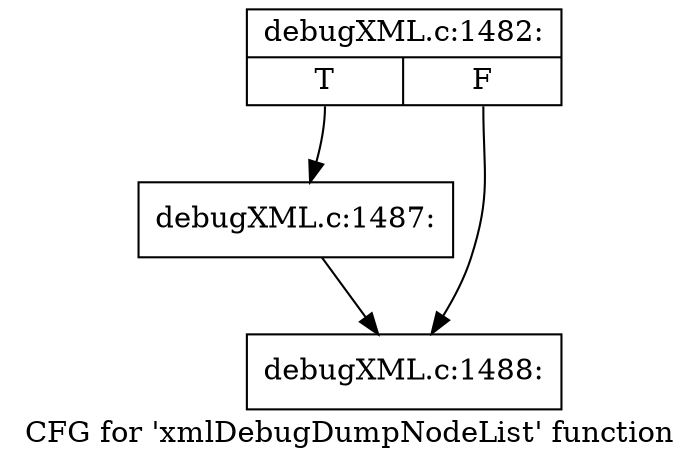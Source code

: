 digraph "CFG for 'xmlDebugDumpNodeList' function" {
	label="CFG for 'xmlDebugDumpNodeList' function";

	Node0x4949b10 [shape=record,label="{debugXML.c:1482:|{<s0>T|<s1>F}}"];
	Node0x4949b10:s0 -> Node0x4928440;
	Node0x4949b10:s1 -> Node0x4928490;
	Node0x4928440 [shape=record,label="{debugXML.c:1487:}"];
	Node0x4928440 -> Node0x4928490;
	Node0x4928490 [shape=record,label="{debugXML.c:1488:}"];
}
